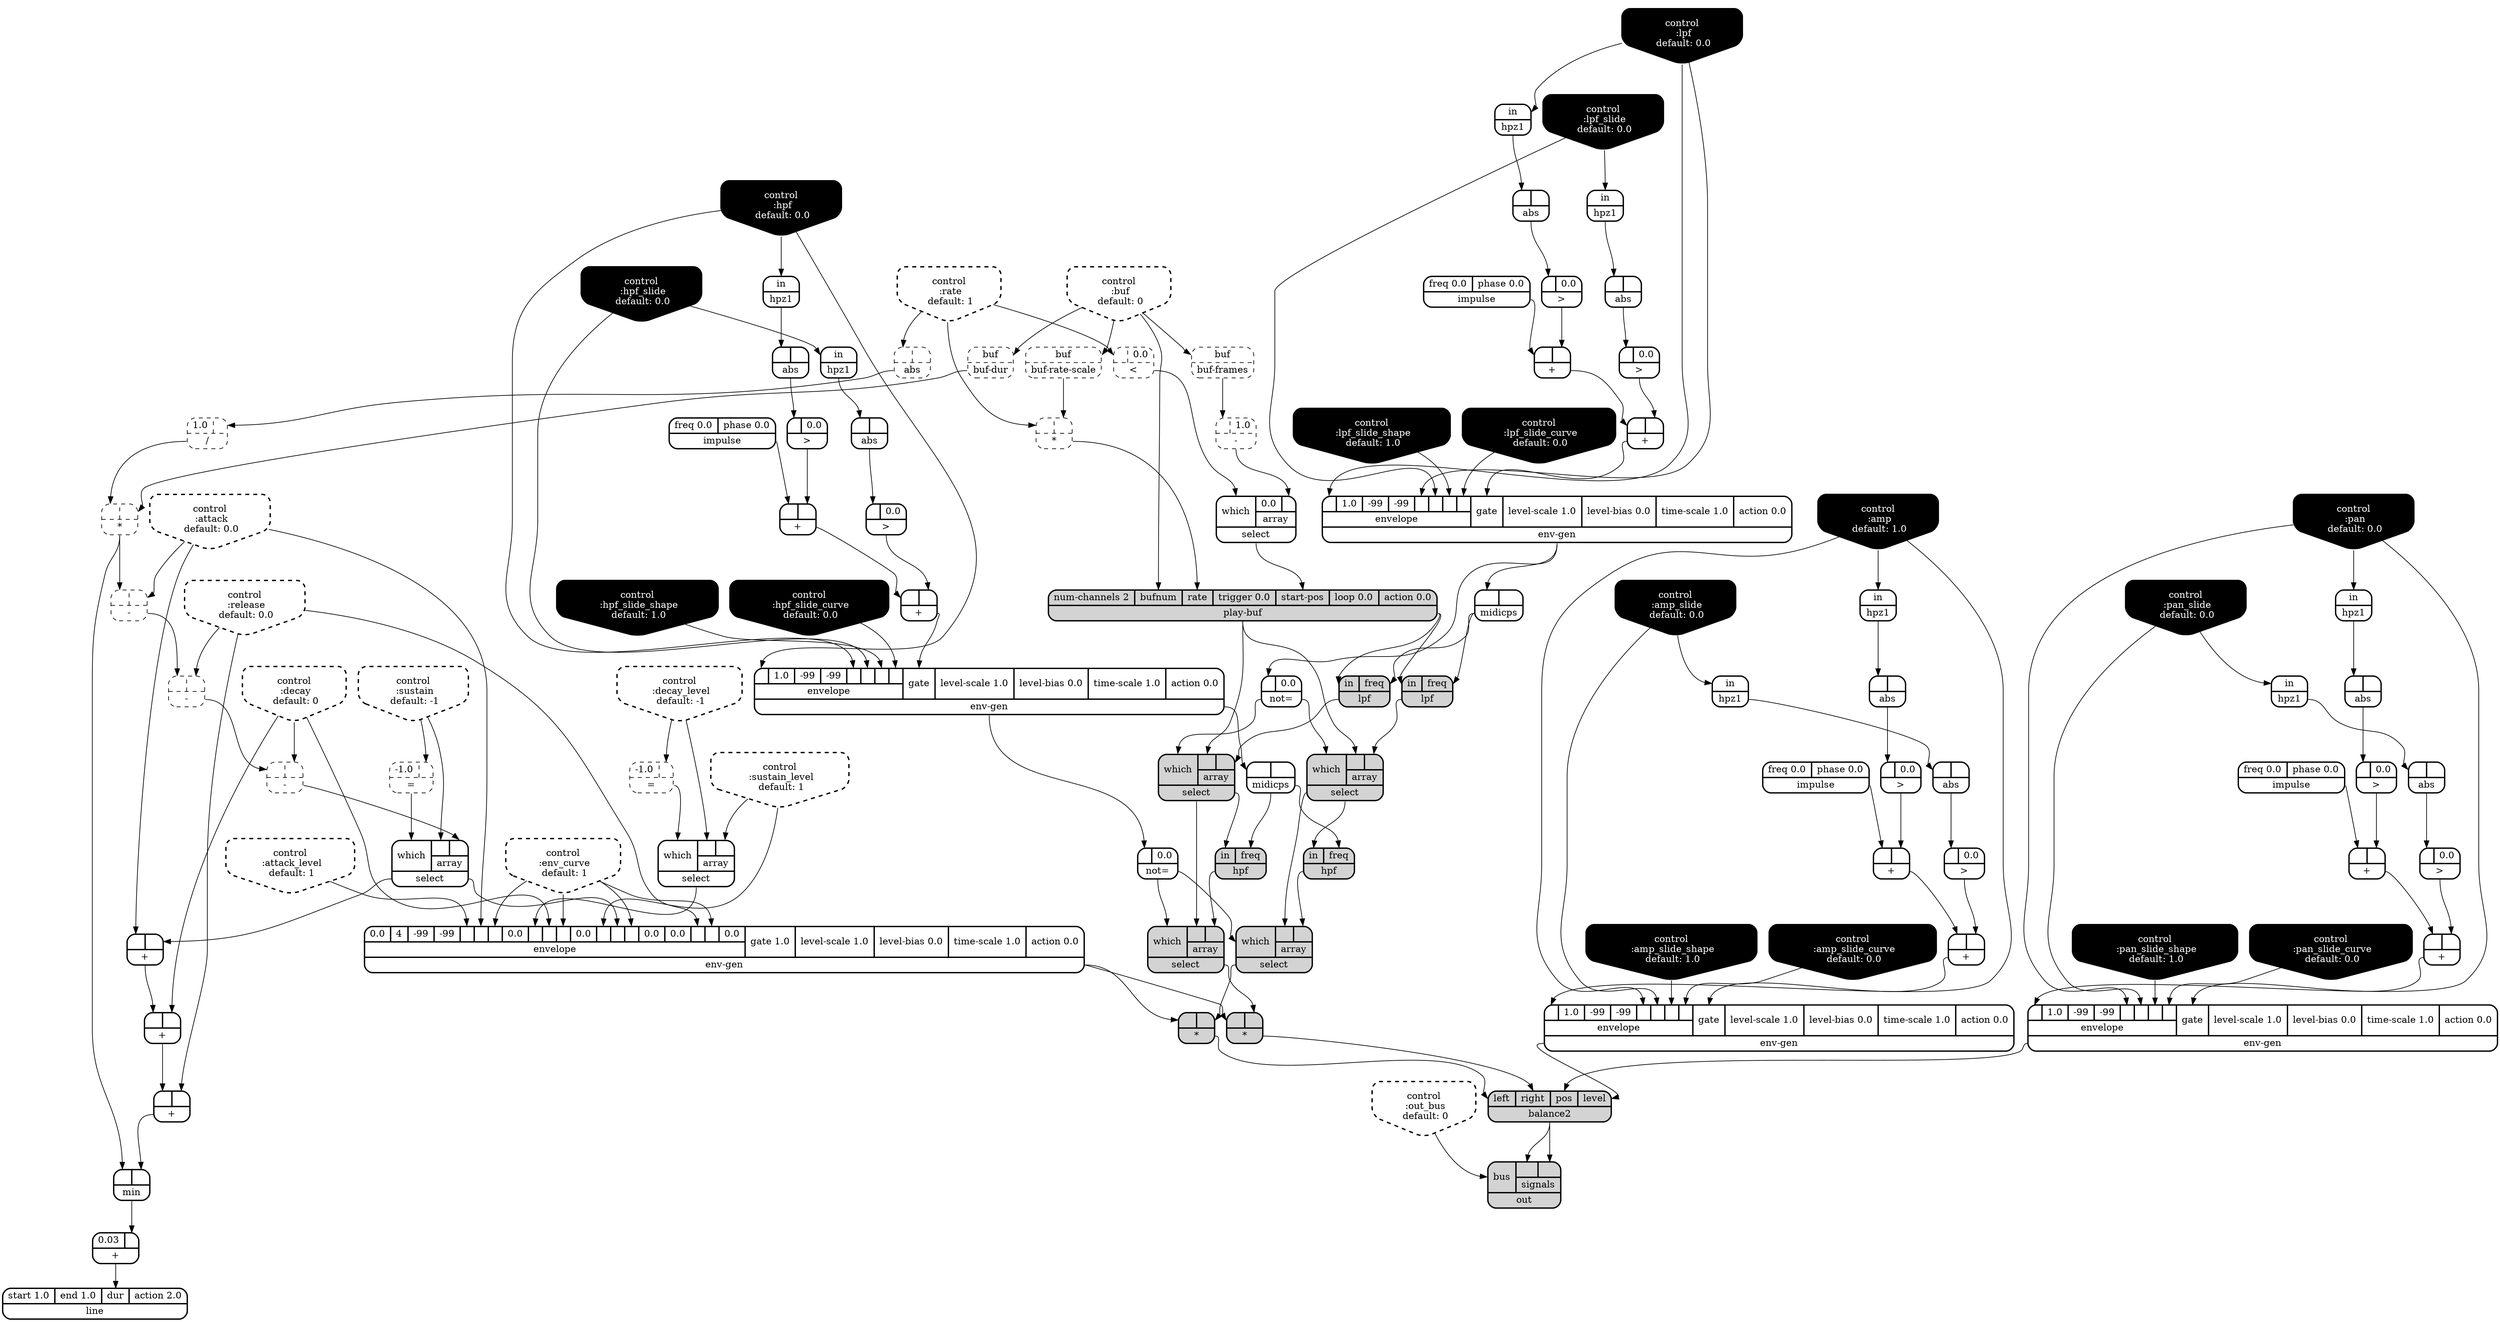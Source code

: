 digraph synthdef {
28 [label = "{{ <a> |<b> } |<__UG_NAME__>* }" style="dashed, rounded" shape=record rankdir=LR];
78 [label = "{{ <a> |<b> } |<__UG_NAME__>* }" style="dashed, rounded" shape=record rankdir=LR];
86 [label = "{{ <a> |<b> } |<__UG_NAME__>* }" style="filled, bold, rounded"  shape=record rankdir=LR];
97 [label = "{{ <a> |<b> } |<__UG_NAME__>* }" style="filled, bold, rounded"  shape=record rankdir=LR];
38 [label = "{{ <a> |<b> } |<__UG_NAME__>+ }" style="bold, rounded" shape=record rankdir=LR];
42 [label = "{{ <a> |<b> } |<__UG_NAME__>+ }" style="bold, rounded" shape=record rankdir=LR];
50 [label = "{{ <a> |<b> } |<__UG_NAME__>+ }" style="bold, rounded" shape=record rankdir=LR];
54 [label = "{{ <a> |<b> } |<__UG_NAME__>+ }" style="bold, rounded" shape=record rankdir=LR];
71 [label = "{{ <a> |<b> } |<__UG_NAME__>+ }" style="bold, rounded" shape=record rankdir=LR];
92 [label = "{{ <a> |<b> } |<__UG_NAME__>+ }" style="bold, rounded" shape=record rankdir=LR];
94 [label = "{{ <a> |<b> } |<__UG_NAME__>+ }" style="bold, rounded" shape=record rankdir=LR];
98 [label = "{{ <a> |<b> } |<__UG_NAME__>+ }" style="bold, rounded" shape=record rankdir=LR];
102 [label = "{{ <a> |<b> } |<__UG_NAME__>+ }" style="bold, rounded" shape=record rankdir=LR];
103 [label = "{{ <a> |<b> } |<__UG_NAME__>+ }" style="bold, rounded" shape=record rankdir=LR];
104 [label = "{{ <a> |<b> } |<__UG_NAME__>+ }" style="bold, rounded" shape=record rankdir=LR];
106 [label = "{{ <a> 0.03|<b> } |<__UG_NAME__>+ }" style="bold, rounded" shape=record rankdir=LR];
31 [label = "{{ <a> |<b> 1.0} |<__UG_NAME__>- }" style="dashed, rounded" shape=record rankdir=LR];
79 [label = "{{ <a> |<b> } |<__UG_NAME__>- }" style="dashed, rounded" shape=record rankdir=LR];
80 [label = "{{ <a> |<b> } |<__UG_NAME__>- }" style="dashed, rounded" shape=record rankdir=LR];
81 [label = "{{ <a> |<b> } |<__UG_NAME__>- }" style="dashed, rounded" shape=record rankdir=LR];
65 [label = "{{ <a> 1.0|<b> } |<__UG_NAME__>/ }" style="dashed, rounded" shape=record rankdir=LR];
29 [label = "{{ <a> |<b> 0.0} |<__UG_NAME__>\< }" style="dashed, rounded" shape=record rankdir=LR];
63 [label = "{{ <a> -1.0|<b> } |<__UG_NAME__>= }" style="dashed, rounded" shape=record rankdir=LR];
83 [label = "{{ <a> -1.0|<b> } |<__UG_NAME__>= }" style="dashed, rounded" shape=record rankdir=LR];
37 [label = "{{ <a> |<b> 0.0} |<__UG_NAME__>\> }" style="bold, rounded" shape=record rankdir=LR];
41 [label = "{{ <a> |<b> 0.0} |<__UG_NAME__>\> }" style="bold, rounded" shape=record rankdir=LR];
49 [label = "{{ <a> |<b> 0.0} |<__UG_NAME__>\> }" style="bold, rounded" shape=record rankdir=LR];
53 [label = "{{ <a> |<b> 0.0} |<__UG_NAME__>\> }" style="bold, rounded" shape=record rankdir=LR];
70 [label = "{{ <a> |<b> 0.0} |<__UG_NAME__>\> }" style="bold, rounded" shape=record rankdir=LR];
74 [label = "{{ <a> |<b> 0.0} |<__UG_NAME__>\> }" style="bold, rounded" shape=record rankdir=LR];
91 [label = "{{ <a> |<b> 0.0} |<__UG_NAME__>\> }" style="bold, rounded" shape=record rankdir=LR];
93 [label = "{{ <a> |<b> 0.0} |<__UG_NAME__>\> }" style="bold, rounded" shape=record rankdir=LR];
36 [label = "{{ <a> |<b> } |<__UG_NAME__>abs }" style="bold, rounded" shape=record rankdir=LR];
40 [label = "{{ <a> |<b> } |<__UG_NAME__>abs }" style="bold, rounded" shape=record rankdir=LR];
48 [label = "{{ <a> |<b> } |<__UG_NAME__>abs }" style="bold, rounded" shape=record rankdir=LR];
52 [label = "{{ <a> |<b> } |<__UG_NAME__>abs }" style="bold, rounded" shape=record rankdir=LR];
64 [label = "{{ <a> |<b> } |<__UG_NAME__>abs }" style="dashed, rounded" shape=record rankdir=LR];
69 [label = "{{ <a> |<b> } |<__UG_NAME__>abs }" style="bold, rounded" shape=record rankdir=LR];
73 [label = "{{ <a> |<b> } |<__UG_NAME__>abs }" style="bold, rounded" shape=record rankdir=LR];
76 [label = "{{ <a> |<b> } |<__UG_NAME__>abs }" style="bold, rounded" shape=record rankdir=LR];
90 [label = "{{ <a> |<b> } |<__UG_NAME__>abs }" style="bold, rounded" shape=record rankdir=LR];
100 [label = "{{ <left> left|<right> right|<pos> pos|<level> level} |<__UG_NAME__>balance2 }" style="filled, bold, rounded"  shape=record rankdir=LR];
77 [label = "{{ <buf> buf} |<__UG_NAME__>buf-dur }" style="dashed, rounded" shape=record rankdir=LR];
30 [label = "{{ <buf> buf} |<__UG_NAME__>buf-frames }" style="dashed, rounded" shape=record rankdir=LR];
27 [label = "{{ <buf> buf} |<__UG_NAME__>buf-rate-scale }" style="dashed, rounded" shape=record rankdir=LR];
0 [label = "control
 :buf
 default: 0" shape=invhouse style="rounded, dashed, filled, bold" fillcolor=white fontcolor=black ]; 
1 [label = "control
 :attack
 default: 0.0" shape=invhouse style="rounded, dashed, filled, bold" fillcolor=white fontcolor=black ]; 
2 [label = "control
 :decay
 default: 0" shape=invhouse style="rounded, dashed, filled, bold" fillcolor=white fontcolor=black ]; 
3 [label = "control
 :sustain
 default: -1" shape=invhouse style="rounded, dashed, filled, bold" fillcolor=white fontcolor=black ]; 
4 [label = "control
 :release
 default: 0.0" shape=invhouse style="rounded, dashed, filled, bold" fillcolor=white fontcolor=black ]; 
5 [label = "control
 :attack_level
 default: 1" shape=invhouse style="rounded, dashed, filled, bold" fillcolor=white fontcolor=black ]; 
6 [label = "control
 :decay_level
 default: -1" shape=invhouse style="rounded, dashed, filled, bold" fillcolor=white fontcolor=black ]; 
7 [label = "control
 :sustain_level
 default: 1" shape=invhouse style="rounded, dashed, filled, bold" fillcolor=white fontcolor=black ]; 
8 [label = "control
 :env_curve
 default: 1" shape=invhouse style="rounded, dashed, filled, bold" fillcolor=white fontcolor=black ]; 
9 [label = "control
 :rate
 default: 1" shape=invhouse style="rounded, dashed, filled, bold" fillcolor=white fontcolor=black ]; 
10 [label = "control
 :out_bus
 default: 0" shape=invhouse style="rounded, dashed, filled, bold" fillcolor=white fontcolor=black ]; 
11 [label = "control
 :amp
 default: 1.0" shape=invhouse style="rounded, filled, bold" fillcolor=black fontcolor=white ]; 
12 [label = "control
 :amp_slide
 default: 0.0" shape=invhouse style="rounded, filled, bold" fillcolor=black fontcolor=white ]; 
13 [label = "control
 :amp_slide_shape
 default: 1.0" shape=invhouse style="rounded, filled, bold" fillcolor=black fontcolor=white ]; 
14 [label = "control
 :amp_slide_curve
 default: 0.0" shape=invhouse style="rounded, filled, bold" fillcolor=black fontcolor=white ]; 
15 [label = "control
 :pan
 default: 0.0" shape=invhouse style="rounded, filled, bold" fillcolor=black fontcolor=white ]; 
16 [label = "control
 :pan_slide
 default: 0.0" shape=invhouse style="rounded, filled, bold" fillcolor=black fontcolor=white ]; 
17 [label = "control
 :pan_slide_shape
 default: 1.0" shape=invhouse style="rounded, filled, bold" fillcolor=black fontcolor=white ]; 
18 [label = "control
 :pan_slide_curve
 default: 0.0" shape=invhouse style="rounded, filled, bold" fillcolor=black fontcolor=white ]; 
19 [label = "control
 :lpf
 default: 0.0" shape=invhouse style="rounded, filled, bold" fillcolor=black fontcolor=white ]; 
20 [label = "control
 :lpf_slide
 default: 0.0" shape=invhouse style="rounded, filled, bold" fillcolor=black fontcolor=white ]; 
21 [label = "control
 :lpf_slide_shape
 default: 1.0" shape=invhouse style="rounded, filled, bold" fillcolor=black fontcolor=white ]; 
22 [label = "control
 :lpf_slide_curve
 default: 0.0" shape=invhouse style="rounded, filled, bold" fillcolor=black fontcolor=white ]; 
23 [label = "control
 :hpf
 default: 0.0" shape=invhouse style="rounded, filled, bold" fillcolor=black fontcolor=white ]; 
24 [label = "control
 :hpf_slide
 default: 0.0" shape=invhouse style="rounded, filled, bold" fillcolor=black fontcolor=white ]; 
25 [label = "control
 :hpf_slide_shape
 default: 1.0" shape=invhouse style="rounded, filled, bold" fillcolor=black fontcolor=white ]; 
26 [label = "control
 :hpf_slide_curve
 default: 0.0" shape=invhouse style="rounded, filled, bold" fillcolor=black fontcolor=white ]; 
43 [label = "{{ {{<envelope___control___0>|1.0|-99|-99|<envelope___control___4>|<envelope___control___5>|<envelope___control___6>|<envelope___control___7>}|envelope}|<gate> gate|<level____scale> level-scale 1.0|<level____bias> level-bias 0.0|<time____scale> time-scale 1.0|<action> action 0.0} |<__UG_NAME__>env-gen }" style="bold, rounded" shape=record rankdir=LR];
55 [label = "{{ {{<envelope___control___0>|1.0|-99|-99|<envelope___control___4>|<envelope___control___5>|<envelope___control___6>|<envelope___control___7>}|envelope}|<gate> gate|<level____scale> level-scale 1.0|<level____bias> level-bias 0.0|<time____scale> time-scale 1.0|<action> action 0.0} |<__UG_NAME__>env-gen }" style="bold, rounded" shape=record rankdir=LR];
85 [label = "{{ {{0.0|4|-99|-99|<envelope___control___4>|<envelope___control___5>|<envelope___control___6>|0.0|<envelope___select___8>|<envelope___control___9>|<envelope___control___10>|0.0|<envelope___control___12>|<envelope___select___13>|<envelope___control___14>|0.0|0.0|<envelope___control___17>|<envelope___control___18>|0.0}|envelope}|<gate> gate 1.0|<level____scale> level-scale 1.0|<level____bias> level-bias 0.0|<time____scale> time-scale 1.0|<action> action 0.0} |<__UG_NAME__>env-gen }" style="bold, rounded" shape=record rankdir=LR];
95 [label = "{{ {{<envelope___control___0>|1.0|-99|-99|<envelope___control___4>|<envelope___control___5>|<envelope___control___6>|<envelope___control___7>}|envelope}|<gate> gate|<level____scale> level-scale 1.0|<level____bias> level-bias 0.0|<time____scale> time-scale 1.0|<action> action 0.0} |<__UG_NAME__>env-gen }" style="bold, rounded" shape=record rankdir=LR];
99 [label = "{{ {{<envelope___control___0>|1.0|-99|-99|<envelope___control___4>|<envelope___control___5>|<envelope___control___6>|<envelope___control___7>}|envelope}|<gate> gate|<level____scale> level-scale 1.0|<level____bias> level-bias 0.0|<time____scale> time-scale 1.0|<action> action 0.0} |<__UG_NAME__>env-gen }" style="bold, rounded" shape=record rankdir=LR];
61 [label = "{{ <in> in|<freq> freq} |<__UG_NAME__>hpf }" style="filled, bold, rounded"  shape=record rankdir=LR];
87 [label = "{{ <in> in|<freq> freq} |<__UG_NAME__>hpf }" style="filled, bold, rounded"  shape=record rankdir=LR];
35 [label = "{{ <in> in} |<__UG_NAME__>hpz1 }" style="bold, rounded" shape=record rankdir=LR];
39 [label = "{{ <in> in} |<__UG_NAME__>hpz1 }" style="bold, rounded" shape=record rankdir=LR];
47 [label = "{{ <in> in} |<__UG_NAME__>hpz1 }" style="bold, rounded" shape=record rankdir=LR];
51 [label = "{{ <in> in} |<__UG_NAME__>hpz1 }" style="bold, rounded" shape=record rankdir=LR];
67 [label = "{{ <in> in} |<__UG_NAME__>hpz1 }" style="bold, rounded" shape=record rankdir=LR];
72 [label = "{{ <in> in} |<__UG_NAME__>hpz1 }" style="bold, rounded" shape=record rankdir=LR];
75 [label = "{{ <in> in} |<__UG_NAME__>hpz1 }" style="bold, rounded" shape=record rankdir=LR];
89 [label = "{{ <in> in} |<__UG_NAME__>hpz1 }" style="bold, rounded" shape=record rankdir=LR];
34 [label = "{{ <freq> freq 0.0|<phase> phase 0.0} |<__UG_NAME__>impulse }" style="bold, rounded" shape=record rankdir=LR];
46 [label = "{{ <freq> freq 0.0|<phase> phase 0.0} |<__UG_NAME__>impulse }" style="bold, rounded" shape=record rankdir=LR];
68 [label = "{{ <freq> freq 0.0|<phase> phase 0.0} |<__UG_NAME__>impulse }" style="bold, rounded" shape=record rankdir=LR];
88 [label = "{{ <freq> freq 0.0|<phase> phase 0.0} |<__UG_NAME__>impulse }" style="bold, rounded" shape=record rankdir=LR];
107 [label = "{{ <start> start 1.0|<end> end 1.0|<dur> dur|<action> action 2.0} |<__UG_NAME__>line }" style="bold, rounded" shape=record rankdir=LR];
45 [label = "{{ <in> in|<freq> freq} |<__UG_NAME__>lpf }" style="filled, bold, rounded"  shape=record rankdir=LR];
58 [label = "{{ <in> in|<freq> freq} |<__UG_NAME__>lpf }" style="filled, bold, rounded"  shape=record rankdir=LR];
44 [label = "{{ <a> |<b> } |<__UG_NAME__>midicps }" style="bold, rounded" shape=record rankdir=LR];
60 [label = "{{ <a> |<b> } |<__UG_NAME__>midicps }" style="bold, rounded" shape=record rankdir=LR];
105 [label = "{{ <a> |<b> } |<__UG_NAME__>min }" style="bold, rounded" shape=record rankdir=LR];
56 [label = "{{ <a> |<b> 0.0} |<__UG_NAME__>not= }" style="bold, rounded" shape=record rankdir=LR];
57 [label = "{{ <a> |<b> 0.0} |<__UG_NAME__>not= }" style="bold, rounded" shape=record rankdir=LR];
101 [label = "{{ <bus> bus|{{<signals___balance2___0>|<signals___balance2___1>}|signals}} |<__UG_NAME__>out }" style="filled, bold, rounded"  shape=record rankdir=LR];
33 [label = "{{ <num____channels> num-channels 2|<bufnum> bufnum|<rate> rate|<trigger> trigger 0.0|<start____pos> start-pos|<loop> loop 0.0|<action> action 0.0} |<__UG_NAME__>play-buf }" style="filled, bold, rounded"  shape=record rankdir=LR];
32 [label = "{{ <which> which|{{0.0|<array___binary____op____u____gen___1>}|array}} |<__UG_NAME__>select }" style="bold, rounded" shape=record rankdir=LR];
59 [label = "{{ <which> which|{{<array___play____buf___0>|<array___lpf___1>}|array}} |<__UG_NAME__>select }" style="filled, bold, rounded"  shape=record rankdir=LR];
62 [label = "{{ <which> which|{{<array___select___0>|<array___hpf___1>}|array}} |<__UG_NAME__>select }" style="filled, bold, rounded"  shape=record rankdir=LR];
66 [label = "{{ <which> which|{{<array___play____buf___0>|<array___lpf___1>}|array}} |<__UG_NAME__>select }" style="filled, bold, rounded"  shape=record rankdir=LR];
82 [label = "{{ <which> which|{{<array___control___0>|<array___control___1>}|array}} |<__UG_NAME__>select }" style="bold, rounded" shape=record rankdir=LR];
84 [label = "{{ <which> which|{{<array___control___0>|<array___binary____op____u____gen___1>}|array}} |<__UG_NAME__>select }" style="bold, rounded" shape=record rankdir=LR];
96 [label = "{{ <which> which|{{<array___select___0>|<array___hpf___1>}|array}} |<__UG_NAME__>select }" style="filled, bold, rounded"  shape=record rankdir=LR];

27:__UG_NAME__ -> 28:b ;
9:__UG_NAME__ -> 28:a ;
77:__UG_NAME__ -> 78:b ;
65:__UG_NAME__ -> 78:a ;
62:__UG_NAME__ -> 86:b ;
85:__UG_NAME__ -> 86:a ;
96:__UG_NAME__ -> 97:b ;
85:__UG_NAME__ -> 97:a ;
37:__UG_NAME__ -> 38:b ;
34:__UG_NAME__ -> 38:a ;
41:__UG_NAME__ -> 42:b ;
38:__UG_NAME__ -> 42:a ;
49:__UG_NAME__ -> 50:b ;
46:__UG_NAME__ -> 50:a ;
53:__UG_NAME__ -> 54:b ;
50:__UG_NAME__ -> 54:a ;
70:__UG_NAME__ -> 71:b ;
68:__UG_NAME__ -> 71:a ;
91:__UG_NAME__ -> 92:b ;
88:__UG_NAME__ -> 92:a ;
93:__UG_NAME__ -> 94:b ;
92:__UG_NAME__ -> 94:a ;
74:__UG_NAME__ -> 98:b ;
71:__UG_NAME__ -> 98:a ;
84:__UG_NAME__ -> 102:b ;
1:__UG_NAME__ -> 102:a ;
2:__UG_NAME__ -> 103:b ;
102:__UG_NAME__ -> 103:a ;
4:__UG_NAME__ -> 104:b ;
103:__UG_NAME__ -> 104:a ;
105:__UG_NAME__ -> 106:b ;
30:__UG_NAME__ -> 31:a ;
1:__UG_NAME__ -> 79:b ;
78:__UG_NAME__ -> 79:a ;
4:__UG_NAME__ -> 80:b ;
79:__UG_NAME__ -> 80:a ;
2:__UG_NAME__ -> 81:b ;
80:__UG_NAME__ -> 81:a ;
64:__UG_NAME__ -> 65:b ;
9:__UG_NAME__ -> 29:a ;
6:__UG_NAME__ -> 63:b ;
3:__UG_NAME__ -> 83:b ;
36:__UG_NAME__ -> 37:a ;
40:__UG_NAME__ -> 41:a ;
48:__UG_NAME__ -> 49:a ;
52:__UG_NAME__ -> 53:a ;
69:__UG_NAME__ -> 70:a ;
73:__UG_NAME__ -> 74:a ;
90:__UG_NAME__ -> 91:a ;
76:__UG_NAME__ -> 93:a ;
35:__UG_NAME__ -> 36:a ;
39:__UG_NAME__ -> 40:a ;
47:__UG_NAME__ -> 48:a ;
51:__UG_NAME__ -> 52:a ;
9:__UG_NAME__ -> 64:a ;
67:__UG_NAME__ -> 69:a ;
72:__UG_NAME__ -> 73:a ;
75:__UG_NAME__ -> 76:a ;
89:__UG_NAME__ -> 90:a ;
99:__UG_NAME__ -> 100:level ;
95:__UG_NAME__ -> 100:pos ;
86:__UG_NAME__ -> 100:right ;
97:__UG_NAME__ -> 100:left ;
0:__UG_NAME__ -> 77:buf ;
0:__UG_NAME__ -> 30:buf ;
0:__UG_NAME__ -> 27:buf ;
42:__UG_NAME__ -> 43:gate ;
19:__UG_NAME__ -> 43:envelope___control___0 ;
19:__UG_NAME__ -> 43:envelope___control___4 ;
20:__UG_NAME__ -> 43:envelope___control___5 ;
21:__UG_NAME__ -> 43:envelope___control___6 ;
22:__UG_NAME__ -> 43:envelope___control___7 ;
54:__UG_NAME__ -> 55:gate ;
23:__UG_NAME__ -> 55:envelope___control___0 ;
23:__UG_NAME__ -> 55:envelope___control___4 ;
24:__UG_NAME__ -> 55:envelope___control___5 ;
25:__UG_NAME__ -> 55:envelope___control___6 ;
26:__UG_NAME__ -> 55:envelope___control___7 ;
5:__UG_NAME__ -> 85:envelope___control___4 ;
1:__UG_NAME__ -> 85:envelope___control___5 ;
8:__UG_NAME__ -> 85:envelope___control___6 ;
82:__UG_NAME__ -> 85:envelope___select___8 ;
2:__UG_NAME__ -> 85:envelope___control___9 ;
8:__UG_NAME__ -> 85:envelope___control___10 ;
7:__UG_NAME__ -> 85:envelope___control___12 ;
84:__UG_NAME__ -> 85:envelope___select___13 ;
8:__UG_NAME__ -> 85:envelope___control___14 ;
4:__UG_NAME__ -> 85:envelope___control___17 ;
8:__UG_NAME__ -> 85:envelope___control___18 ;
94:__UG_NAME__ -> 95:gate ;
15:__UG_NAME__ -> 95:envelope___control___0 ;
15:__UG_NAME__ -> 95:envelope___control___4 ;
16:__UG_NAME__ -> 95:envelope___control___5 ;
17:__UG_NAME__ -> 95:envelope___control___6 ;
18:__UG_NAME__ -> 95:envelope___control___7 ;
98:__UG_NAME__ -> 99:gate ;
11:__UG_NAME__ -> 99:envelope___control___0 ;
11:__UG_NAME__ -> 99:envelope___control___4 ;
12:__UG_NAME__ -> 99:envelope___control___5 ;
13:__UG_NAME__ -> 99:envelope___control___6 ;
14:__UG_NAME__ -> 99:envelope___control___7 ;
60:__UG_NAME__ -> 61:freq ;
59:__UG_NAME__ -> 61:in ;
60:__UG_NAME__ -> 87:freq ;
66:__UG_NAME__ -> 87:in ;
19:__UG_NAME__ -> 35:in ;
20:__UG_NAME__ -> 39:in ;
23:__UG_NAME__ -> 47:in ;
24:__UG_NAME__ -> 51:in ;
11:__UG_NAME__ -> 67:in ;
12:__UG_NAME__ -> 72:in ;
16:__UG_NAME__ -> 75:in ;
15:__UG_NAME__ -> 89:in ;
106:__UG_NAME__ -> 107:dur ;
44:__UG_NAME__ -> 45:freq ;
33:__UG_NAME__ -> 45:in ;
44:__UG_NAME__ -> 58:freq ;
33:__UG_NAME__ -> 58:in ;
43:__UG_NAME__ -> 44:a ;
55:__UG_NAME__ -> 60:a ;
104:__UG_NAME__ -> 105:b ;
78:__UG_NAME__ -> 105:a ;
55:__UG_NAME__ -> 56:a ;
43:__UG_NAME__ -> 57:a ;
100:__UG_NAME__ -> 101:signals___balance2___0 ;
100:__UG_NAME__ -> 101:signals___balance2___1 ;
10:__UG_NAME__ -> 101:bus ;
32:__UG_NAME__ -> 33:start____pos ;
28:__UG_NAME__ -> 33:rate ;
0:__UG_NAME__ -> 33:bufnum ;
31:__UG_NAME__ -> 32:array___binary____op____u____gen___1 ;
29:__UG_NAME__ -> 32:which ;
33:__UG_NAME__ -> 59:array___play____buf___0 ;
58:__UG_NAME__ -> 59:array___lpf___1 ;
57:__UG_NAME__ -> 59:which ;
59:__UG_NAME__ -> 62:array___select___0 ;
61:__UG_NAME__ -> 62:array___hpf___1 ;
56:__UG_NAME__ -> 62:which ;
33:__UG_NAME__ -> 66:array___play____buf___0 ;
45:__UG_NAME__ -> 66:array___lpf___1 ;
57:__UG_NAME__ -> 66:which ;
6:__UG_NAME__ -> 82:array___control___0 ;
7:__UG_NAME__ -> 82:array___control___1 ;
63:__UG_NAME__ -> 82:which ;
3:__UG_NAME__ -> 84:array___control___0 ;
81:__UG_NAME__ -> 84:array___binary____op____u____gen___1 ;
83:__UG_NAME__ -> 84:which ;
66:__UG_NAME__ -> 96:array___select___0 ;
87:__UG_NAME__ -> 96:array___hpf___1 ;
56:__UG_NAME__ -> 96:which ;

}